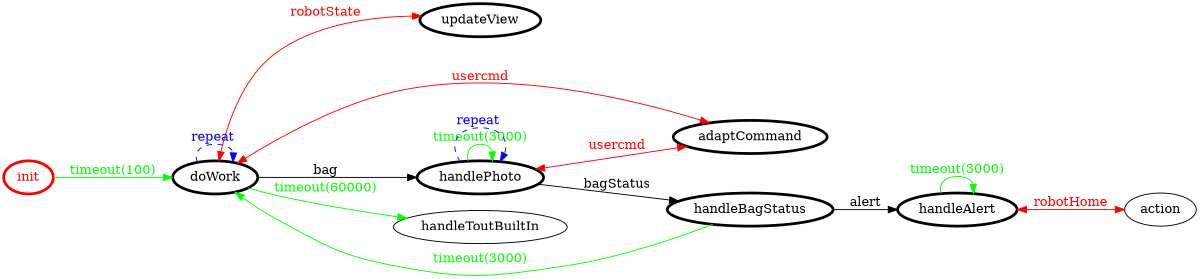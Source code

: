 /*
*
* A GraphViz DOT FSM description 
* Please use a GraphViz visualizer (like http://www.webgraphviz.com)
*  
*/

digraph finite_state_machine {
	rankdir=LR
	size="8,5"
	
	init [ color = red ][ fontcolor = red ][ penwidth = 3 ]
	updateView [ color = black ][ fontcolor = black ][ penwidth = 3 ]
	doWork [ color = black ][ fontcolor = black ][ penwidth = 3 ]
	handlePhoto [ color = black ][ fontcolor = black ][ penwidth = 3 ]
	adaptCommand [ color = black ][ fontcolor = black ][ penwidth = 3 ]
	handleBagStatus [ color = black ][ fontcolor = black ][ penwidth = 3 ]
	handleAlert [ color = black ][ fontcolor = black ][ penwidth = 3 ]
	
	handlePhoto -> handlePhoto [ label = "timeout(3000)" ][ color = green ][ fontcolor = green ]
	init -> doWork [ label = "timeout(100)" ][ color = green ][ fontcolor = green ]
	doWork -> handlePhoto [ label = "bag" ][ color = black ][ fontcolor = black ]
	doWork -> handleToutBuiltIn [ label = "timeout(60000)" ][ color = green ][ fontcolor = green ]
	handlePhoto -> adaptCommand [ label = "usercmd" ][ color = red ][ fontcolor = red ][ dir = both ]
	doWork -> updateView [ label = "robotState" ][ color = red ][ fontcolor = red ][ dir = both ]
	doWork -> doWork [ label = "repeat "][ style = dashed ][ color = blue ][ fontcolor = blue ]
	handleBagStatus -> handleAlert [ label = "alert" ][ color = black ][ fontcolor = black ]
	handleAlert -> action [ label = "robotHome" ][ color = red ][ fontcolor = red ][ dir = both ]
	doWork -> adaptCommand [ label = "usercmd" ][ color = red ][ fontcolor = red ][ dir = both ]
	handleAlert -> handleAlert [ label = "timeout(3000)" ][ color = green ][ fontcolor = green ]
	handlePhoto -> handleBagStatus [ label = "bagStatus" ][ color = black ][ fontcolor = black ]
	handleBagStatus -> doWork [ label = "timeout(3000)" ][ color = green ][ fontcolor = green ]
	handlePhoto -> handlePhoto [ label = "repeat "][ style = dashed ][ color = blue ][ fontcolor = blue ]
}
